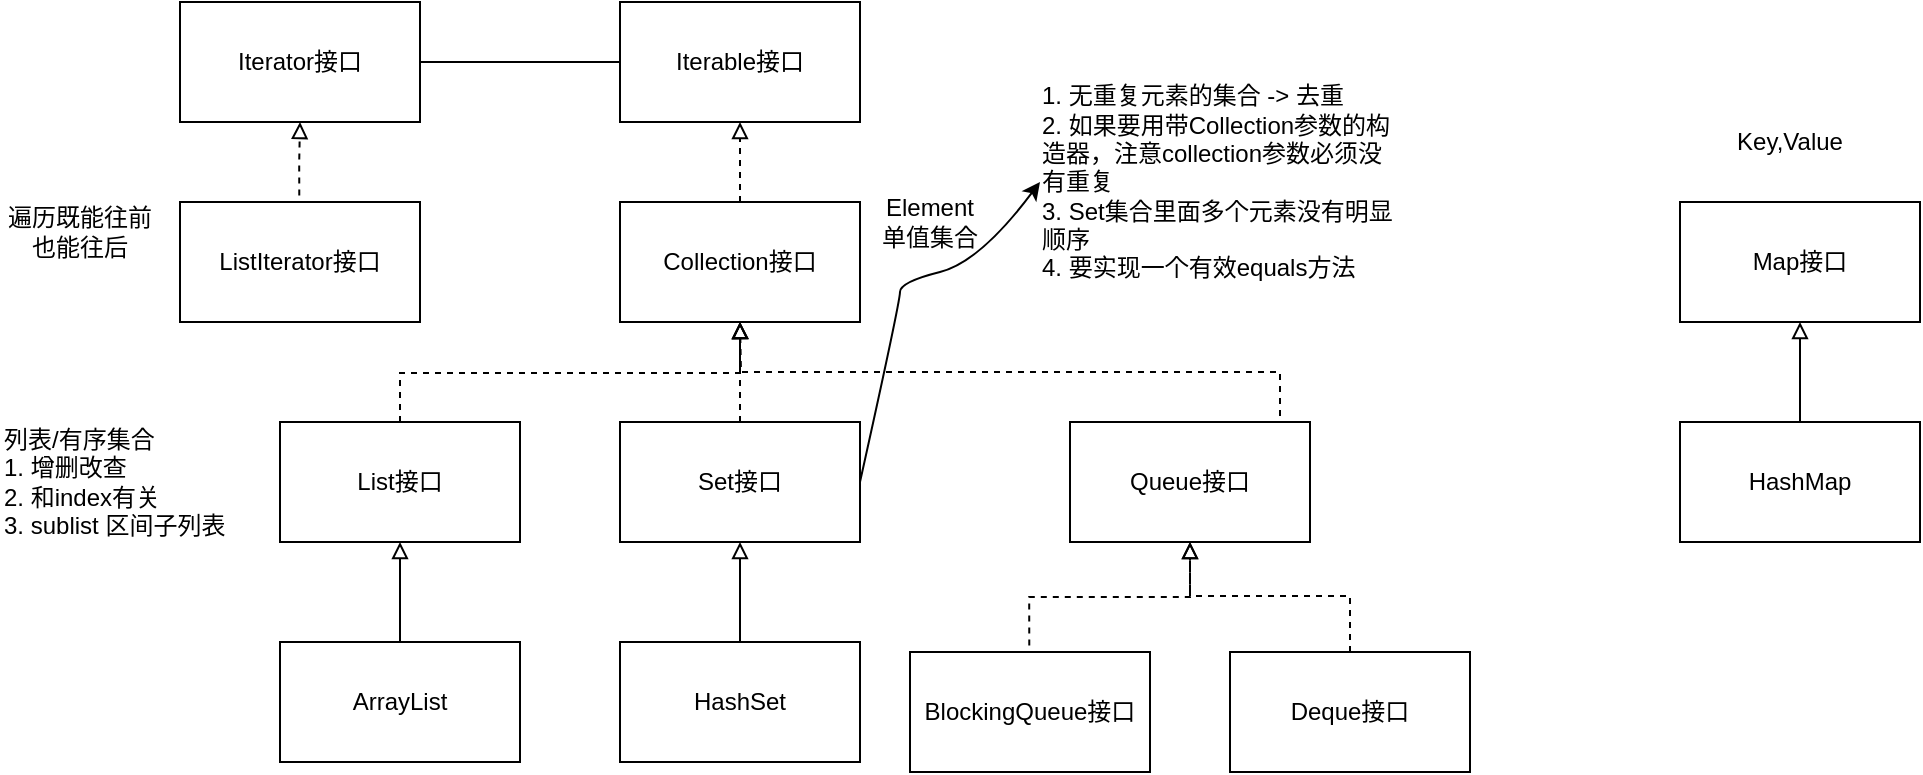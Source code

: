 <mxfile version="20.8.13" type="github">
  <diagram id="C5RBs43oDa-KdzZeNtuy" name="Page-1">
    <mxGraphModel dx="2157" dy="552" grid="1" gridSize="10" guides="1" tooltips="1" connect="1" arrows="1" fold="1" page="1" pageScale="1" pageWidth="1169" pageHeight="827" math="0" shadow="0">
      <root>
        <mxCell id="WIyWlLk6GJQsqaUBKTNV-0" />
        <mxCell id="WIyWlLk6GJQsqaUBKTNV-1" parent="WIyWlLk6GJQsqaUBKTNV-0" />
        <mxCell id="bvuR1n_GZRdcSdBYCqAq-15" value="" style="endArrow=block;endFill=0;shadow=0;strokeWidth=1;rounded=0;edgeStyle=orthogonalEdgeStyle;elbow=vertical;dashed=1;exitX=0.5;exitY=0;exitDx=0;exitDy=0;" edge="1" parent="WIyWlLk6GJQsqaUBKTNV-1" source="bvuR1n_GZRdcSdBYCqAq-23">
          <mxGeometry width="160" relative="1" as="geometry">
            <mxPoint x="300" y="300" as="sourcePoint" />
            <mxPoint x="220" y="270" as="targetPoint" />
          </mxGeometry>
        </mxCell>
        <mxCell id="bvuR1n_GZRdcSdBYCqAq-17" value="Collection接口" style="rounded=0;whiteSpace=wrap;html=1;" vertex="1" parent="WIyWlLk6GJQsqaUBKTNV-1">
          <mxGeometry x="160" y="210" width="120" height="60" as="geometry" />
        </mxCell>
        <mxCell id="bvuR1n_GZRdcSdBYCqAq-19" value="Map接口" style="rounded=0;whiteSpace=wrap;html=1;" vertex="1" parent="WIyWlLk6GJQsqaUBKTNV-1">
          <mxGeometry x="690" y="210" width="120" height="60" as="geometry" />
        </mxCell>
        <mxCell id="bvuR1n_GZRdcSdBYCqAq-20" value="Element&lt;br&gt;单值集合" style="text;html=1;strokeColor=none;fillColor=none;align=center;verticalAlign=middle;whiteSpace=wrap;rounded=0;" vertex="1" parent="WIyWlLk6GJQsqaUBKTNV-1">
          <mxGeometry x="280" y="210" width="70" height="20" as="geometry" />
        </mxCell>
        <mxCell id="bvuR1n_GZRdcSdBYCqAq-21" value="Key,Value" style="text;html=1;strokeColor=none;fillColor=none;align=center;verticalAlign=middle;whiteSpace=wrap;rounded=0;" vertex="1" parent="WIyWlLk6GJQsqaUBKTNV-1">
          <mxGeometry x="710" y="170" width="70" height="20" as="geometry" />
        </mxCell>
        <mxCell id="bvuR1n_GZRdcSdBYCqAq-22" value="List接口" style="rounded=0;whiteSpace=wrap;html=1;" vertex="1" parent="WIyWlLk6GJQsqaUBKTNV-1">
          <mxGeometry x="-10" y="320" width="120" height="60" as="geometry" />
        </mxCell>
        <mxCell id="bvuR1n_GZRdcSdBYCqAq-23" value="Set接口" style="rounded=0;whiteSpace=wrap;html=1;" vertex="1" parent="WIyWlLk6GJQsqaUBKTNV-1">
          <mxGeometry x="160" y="320" width="120" height="60" as="geometry" />
        </mxCell>
        <mxCell id="bvuR1n_GZRdcSdBYCqAq-24" value="" style="endArrow=block;endFill=0;shadow=0;strokeWidth=1;rounded=0;edgeStyle=orthogonalEdgeStyle;elbow=vertical;dashed=1;exitX=0.5;exitY=0;exitDx=0;exitDy=0;" edge="1" parent="WIyWlLk6GJQsqaUBKTNV-1" source="bvuR1n_GZRdcSdBYCqAq-22">
          <mxGeometry width="160" relative="1" as="geometry">
            <mxPoint x="310" y="330" as="sourcePoint" />
            <mxPoint x="220" y="270" as="targetPoint" />
          </mxGeometry>
        </mxCell>
        <mxCell id="bvuR1n_GZRdcSdBYCqAq-25" value="HashMap" style="rounded=0;whiteSpace=wrap;html=1;" vertex="1" parent="WIyWlLk6GJQsqaUBKTNV-1">
          <mxGeometry x="690" y="320" width="120" height="60" as="geometry" />
        </mxCell>
        <mxCell id="bvuR1n_GZRdcSdBYCqAq-26" value="" style="endArrow=block;endFill=0;shadow=0;strokeWidth=1;rounded=0;edgeStyle=orthogonalEdgeStyle;elbow=vertical;exitX=0.5;exitY=0;exitDx=0;exitDy=0;entryX=0.5;entryY=1;entryDx=0;entryDy=0;" edge="1" parent="WIyWlLk6GJQsqaUBKTNV-1" source="bvuR1n_GZRdcSdBYCqAq-25" target="bvuR1n_GZRdcSdBYCqAq-19">
          <mxGeometry width="160" relative="1" as="geometry">
            <mxPoint x="420" y="330" as="sourcePoint" />
            <mxPoint x="500" y="280" as="targetPoint" />
          </mxGeometry>
        </mxCell>
        <mxCell id="bvuR1n_GZRdcSdBYCqAq-27" value="HashSet" style="rounded=0;whiteSpace=wrap;html=1;" vertex="1" parent="WIyWlLk6GJQsqaUBKTNV-1">
          <mxGeometry x="160" y="430" width="120" height="60" as="geometry" />
        </mxCell>
        <mxCell id="bvuR1n_GZRdcSdBYCqAq-28" value="" style="endArrow=block;endFill=0;shadow=0;strokeWidth=1;rounded=0;edgeStyle=orthogonalEdgeStyle;elbow=vertical;exitX=0.5;exitY=0;exitDx=0;exitDy=0;" edge="1" parent="WIyWlLk6GJQsqaUBKTNV-1" source="bvuR1n_GZRdcSdBYCqAq-27">
          <mxGeometry width="160" relative="1" as="geometry">
            <mxPoint x="-110" y="440" as="sourcePoint" />
            <mxPoint x="220" y="380" as="targetPoint" />
          </mxGeometry>
        </mxCell>
        <mxCell id="bvuR1n_GZRdcSdBYCqAq-29" value="ArrayList" style="rounded=0;whiteSpace=wrap;html=1;" vertex="1" parent="WIyWlLk6GJQsqaUBKTNV-1">
          <mxGeometry x="-10" y="430" width="120" height="60" as="geometry" />
        </mxCell>
        <mxCell id="bvuR1n_GZRdcSdBYCqAq-30" value="" style="endArrow=block;endFill=0;shadow=0;strokeWidth=1;rounded=0;edgeStyle=orthogonalEdgeStyle;elbow=vertical;exitX=0.5;exitY=0;exitDx=0;exitDy=0;entryX=0.5;entryY=1;entryDx=0;entryDy=0;" edge="1" parent="WIyWlLk6GJQsqaUBKTNV-1" source="bvuR1n_GZRdcSdBYCqAq-29">
          <mxGeometry width="160" relative="1" as="geometry">
            <mxPoint x="-280" y="440" as="sourcePoint" />
            <mxPoint x="50" y="380" as="targetPoint" />
          </mxGeometry>
        </mxCell>
        <mxCell id="bvuR1n_GZRdcSdBYCqAq-31" value="Iterable接口" style="rounded=0;whiteSpace=wrap;html=1;" vertex="1" parent="WIyWlLk6GJQsqaUBKTNV-1">
          <mxGeometry x="160" y="110" width="120" height="60" as="geometry" />
        </mxCell>
        <mxCell id="bvuR1n_GZRdcSdBYCqAq-32" value="" style="endArrow=block;endFill=0;shadow=0;strokeWidth=1;rounded=0;edgeStyle=orthogonalEdgeStyle;elbow=vertical;dashed=1;exitX=0.5;exitY=0;exitDx=0;exitDy=0;entryX=0.5;entryY=1;entryDx=0;entryDy=0;" edge="1" parent="WIyWlLk6GJQsqaUBKTNV-1" source="bvuR1n_GZRdcSdBYCqAq-17" target="bvuR1n_GZRdcSdBYCqAq-31">
          <mxGeometry width="160" relative="1" as="geometry">
            <mxPoint x="220" y="200" as="sourcePoint" />
            <mxPoint x="220" y="190" as="targetPoint" />
          </mxGeometry>
        </mxCell>
        <mxCell id="bvuR1n_GZRdcSdBYCqAq-33" value="Iterator接口" style="rounded=0;whiteSpace=wrap;html=1;" vertex="1" parent="WIyWlLk6GJQsqaUBKTNV-1">
          <mxGeometry x="-60" y="110" width="120" height="60" as="geometry" />
        </mxCell>
        <mxCell id="bvuR1n_GZRdcSdBYCqAq-36" value="" style="line;strokeWidth=1;html=1;" vertex="1" parent="WIyWlLk6GJQsqaUBKTNV-1">
          <mxGeometry x="60" y="135" width="100" height="10" as="geometry" />
        </mxCell>
        <mxCell id="bvuR1n_GZRdcSdBYCqAq-38" value="列表/有序集合&lt;br&gt;1. 增删改查&lt;br&gt;2. 和index有关&lt;br&gt;3. sublist 区间子列表" style="text;html=1;strokeColor=none;fillColor=none;align=left;verticalAlign=middle;whiteSpace=wrap;rounded=0;" vertex="1" parent="WIyWlLk6GJQsqaUBKTNV-1">
          <mxGeometry x="-150" y="325" width="140" height="50" as="geometry" />
        </mxCell>
        <mxCell id="bvuR1n_GZRdcSdBYCqAq-39" value="ListIterator接口" style="rounded=0;whiteSpace=wrap;html=1;" vertex="1" parent="WIyWlLk6GJQsqaUBKTNV-1">
          <mxGeometry x="-60" y="210" width="120" height="60" as="geometry" />
        </mxCell>
        <mxCell id="bvuR1n_GZRdcSdBYCqAq-40" value="" style="endArrow=block;endFill=0;shadow=0;strokeWidth=1;rounded=0;edgeStyle=orthogonalEdgeStyle;elbow=vertical;dashed=1;entryX=0.5;entryY=1;entryDx=0;entryDy=0;exitX=0.497;exitY=-0.055;exitDx=0;exitDy=0;exitPerimeter=0;" edge="1" parent="WIyWlLk6GJQsqaUBKTNV-1" source="bvuR1n_GZRdcSdBYCqAq-39" target="bvuR1n_GZRdcSdBYCqAq-33">
          <mxGeometry width="160" relative="1" as="geometry">
            <mxPoint y="200" as="sourcePoint" />
            <mxPoint x="230" y="180" as="targetPoint" />
          </mxGeometry>
        </mxCell>
        <mxCell id="bvuR1n_GZRdcSdBYCqAq-41" value="遍历既能往前也能往后" style="text;html=1;strokeColor=none;fillColor=none;align=center;verticalAlign=middle;whiteSpace=wrap;rounded=0;" vertex="1" parent="WIyWlLk6GJQsqaUBKTNV-1">
          <mxGeometry x="-150" y="210" width="80" height="30" as="geometry" />
        </mxCell>
        <mxCell id="bvuR1n_GZRdcSdBYCqAq-43" value="&lt;p style=&quot;text-align: left;&quot;&gt;&lt;font style=&quot;font-size: 12px;&quot;&gt;&lt;span style=&quot;background-color: initial;&quot;&gt;1. 无重复元素的集合 -&amp;gt; 去重&lt;br&gt;&lt;/span&gt;&lt;span style=&quot;background-color: initial;&quot;&gt;2. 如果要用带Collection参数的构造器，注意collection参数必须没有重复&lt;br&gt;&lt;/span&gt;&lt;span style=&quot;background-color: initial;&quot;&gt;3. Set集合里面多个元素没有明显顺序&lt;br&gt;&lt;/span&gt;&lt;span style=&quot;background-color: initial;&quot;&gt;4. 要实现一个有效equals方法&lt;/span&gt;&lt;/font&gt;&lt;/p&gt;" style="text;html=1;strokeColor=none;fillColor=none;align=center;verticalAlign=middle;whiteSpace=wrap;rounded=0;" vertex="1" parent="WIyWlLk6GJQsqaUBKTNV-1">
          <mxGeometry x="370" y="145" width="180" height="110" as="geometry" />
        </mxCell>
        <mxCell id="bvuR1n_GZRdcSdBYCqAq-46" value="" style="endArrow=block;endFill=0;shadow=0;strokeWidth=1;rounded=0;edgeStyle=orthogonalEdgeStyle;elbow=vertical;dashed=1;exitX=0.5;exitY=0;exitDx=0;exitDy=0;" edge="1" parent="WIyWlLk6GJQsqaUBKTNV-1" source="bvuR1n_GZRdcSdBYCqAq-48">
          <mxGeometry width="160" relative="1" as="geometry">
            <mxPoint x="420" y="325" as="sourcePoint" />
            <mxPoint x="220" y="270" as="targetPoint" />
            <Array as="points">
              <mxPoint x="490" y="295" />
              <mxPoint x="220" y="295" />
            </Array>
          </mxGeometry>
        </mxCell>
        <mxCell id="bvuR1n_GZRdcSdBYCqAq-48" value="Queue接口" style="rounded=0;whiteSpace=wrap;html=1;" vertex="1" parent="WIyWlLk6GJQsqaUBKTNV-1">
          <mxGeometry x="385" y="320" width="120" height="60" as="geometry" />
        </mxCell>
        <mxCell id="bvuR1n_GZRdcSdBYCqAq-49" value="" style="curved=1;endArrow=classic;html=1;rounded=0;fontFamily=Helvetica;fontSize=12;elbow=vertical;exitX=1;exitY=0.5;exitDx=0;exitDy=0;entryX=0;entryY=0.5;entryDx=0;entryDy=0;" edge="1" parent="WIyWlLk6GJQsqaUBKTNV-1" source="bvuR1n_GZRdcSdBYCqAq-23" target="bvuR1n_GZRdcSdBYCqAq-43">
          <mxGeometry width="50" height="50" relative="1" as="geometry">
            <mxPoint x="340" y="390" as="sourcePoint" />
            <mxPoint x="390" y="340" as="targetPoint" />
            <Array as="points">
              <mxPoint x="300" y="260" />
              <mxPoint x="300" y="250" />
              <mxPoint x="340" y="240" />
            </Array>
          </mxGeometry>
        </mxCell>
        <mxCell id="bvuR1n_GZRdcSdBYCqAq-50" value="BlockingQueue接口" style="rounded=0;whiteSpace=wrap;html=1;" vertex="1" parent="WIyWlLk6GJQsqaUBKTNV-1">
          <mxGeometry x="305" y="435" width="120" height="60" as="geometry" />
        </mxCell>
        <mxCell id="bvuR1n_GZRdcSdBYCqAq-51" value="" style="endArrow=block;endFill=0;shadow=0;strokeWidth=1;rounded=0;edgeStyle=orthogonalEdgeStyle;elbow=vertical;dashed=1;entryX=0.5;entryY=1;entryDx=0;entryDy=0;exitX=0.497;exitY=-0.055;exitDx=0;exitDy=0;exitPerimeter=0;" edge="1" parent="WIyWlLk6GJQsqaUBKTNV-1" source="bvuR1n_GZRdcSdBYCqAq-50" target="bvuR1n_GZRdcSdBYCqAq-48">
          <mxGeometry width="160" relative="1" as="geometry">
            <mxPoint x="365" y="425" as="sourcePoint" />
            <mxPoint x="365" y="395" as="targetPoint" />
          </mxGeometry>
        </mxCell>
        <mxCell id="bvuR1n_GZRdcSdBYCqAq-52" value="Deque接口" style="rounded=0;whiteSpace=wrap;html=1;" vertex="1" parent="WIyWlLk6GJQsqaUBKTNV-1">
          <mxGeometry x="465" y="435" width="120" height="60" as="geometry" />
        </mxCell>
        <mxCell id="bvuR1n_GZRdcSdBYCqAq-54" value="" style="endArrow=block;endFill=0;shadow=0;strokeWidth=1;rounded=0;edgeStyle=elbowEdgeStyle;dashed=1;elbow=vertical;exitX=0.5;exitY=0;exitDx=0;exitDy=0;entryX=0.5;entryY=1;entryDx=0;entryDy=0;" edge="1" parent="WIyWlLk6GJQsqaUBKTNV-1" source="bvuR1n_GZRdcSdBYCqAq-52" target="bvuR1n_GZRdcSdBYCqAq-48">
          <mxGeometry width="160" relative="1" as="geometry">
            <mxPoint x="520.68" y="437" as="sourcePoint" />
            <mxPoint x="445" y="385" as="targetPoint" />
            <Array as="points">
              <mxPoint x="475" y="407" />
            </Array>
          </mxGeometry>
        </mxCell>
      </root>
    </mxGraphModel>
  </diagram>
</mxfile>

